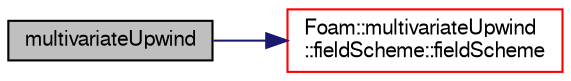 digraph "multivariateUpwind"
{
  bgcolor="transparent";
  edge [fontname="FreeSans",fontsize="10",labelfontname="FreeSans",labelfontsize="10"];
  node [fontname="FreeSans",fontsize="10",shape=record];
  rankdir="LR";
  Node0 [label="multivariateUpwind",height=0.2,width=0.4,color="black", fillcolor="grey75", style="filled", fontcolor="black"];
  Node0 -> Node1 [color="midnightblue",fontsize="10",style="solid",fontname="FreeSans"];
  Node1 [label="Foam::multivariateUpwind\l::fieldScheme::fieldScheme",height=0.2,width=0.4,color="red",URL="$a23134.html#af148e4327dddf1b7b7951755cf51d79f"];
}
